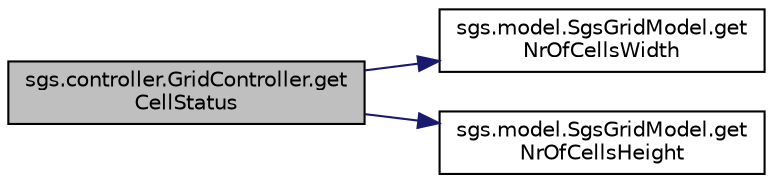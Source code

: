 digraph "sgs.controller.GridController.getCellStatus"
{
  edge [fontname="Helvetica",fontsize="10",labelfontname="Helvetica",labelfontsize="10"];
  node [fontname="Helvetica",fontsize="10",shape=record];
  rankdir="LR";
  Node1 [label="sgs.controller.GridController.get\lCellStatus",height=0.2,width=0.4,color="black", fillcolor="grey75", style="filled" fontcolor="black"];
  Node1 -> Node2 [color="midnightblue",fontsize="10",style="solid",fontname="Helvetica"];
  Node2 [label="sgs.model.SgsGridModel.get\lNrOfCellsWidth",height=0.2,width=0.4,color="black", fillcolor="white", style="filled",URL="$classsgs_1_1model_1_1_sgs_grid_model.html#a4d559d431e6bffbf998e8a23d26f466f"];
  Node1 -> Node3 [color="midnightblue",fontsize="10",style="solid",fontname="Helvetica"];
  Node3 [label="sgs.model.SgsGridModel.get\lNrOfCellsHeight",height=0.2,width=0.4,color="black", fillcolor="white", style="filled",URL="$classsgs_1_1model_1_1_sgs_grid_model.html#a613cb09777314eba824339598dd709d7"];
}
